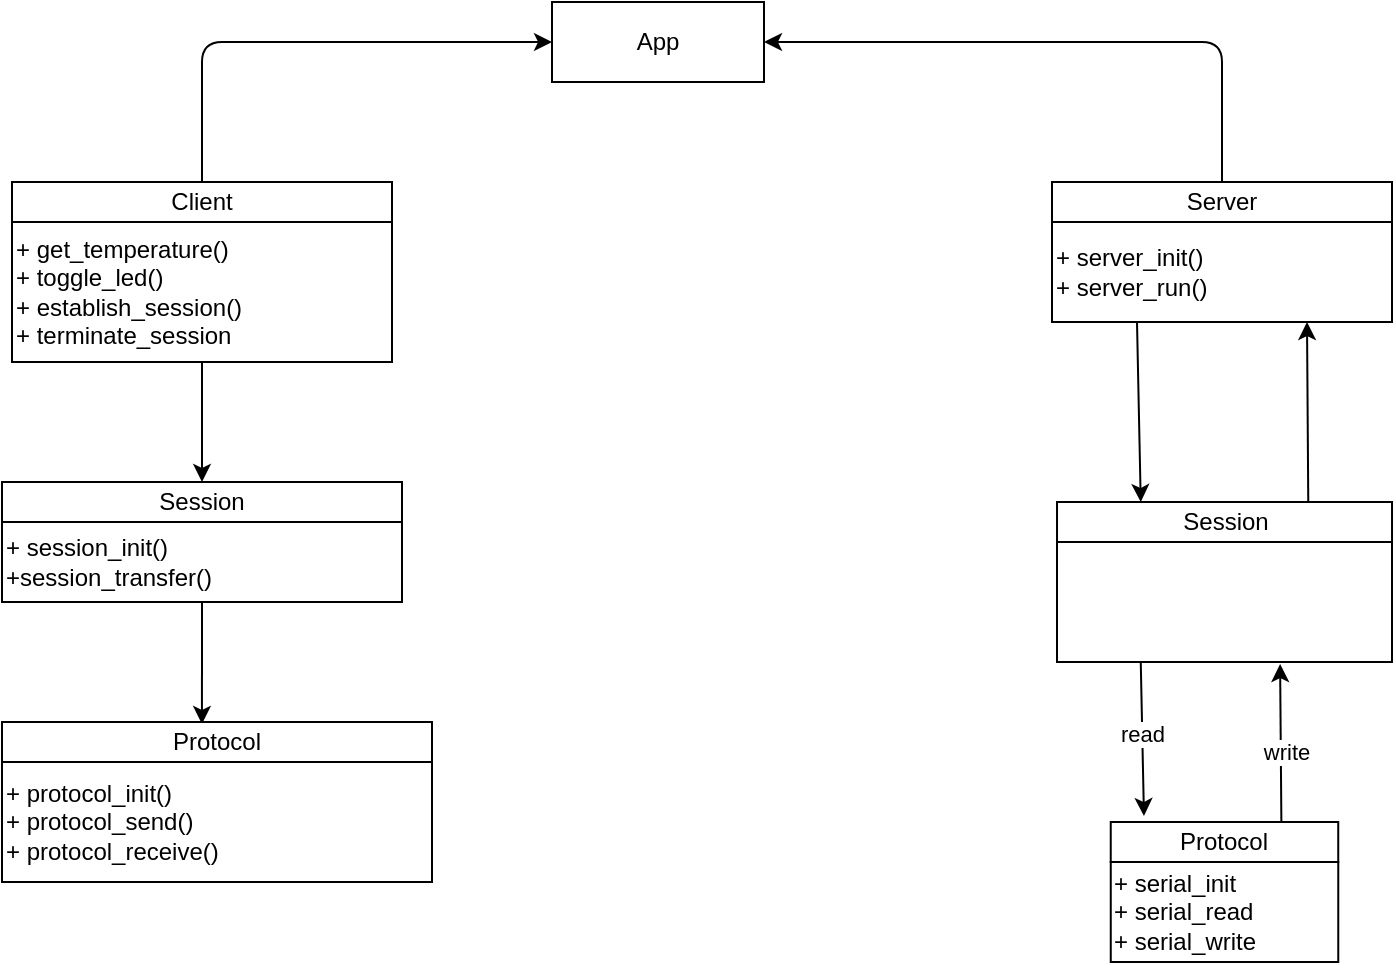 <mxfile>
    <diagram id="7fnBgj7PPnSVGCgMZrqh" name="Page-1">
        <mxGraphModel dx="899" dy="353" grid="1" gridSize="10" guides="1" tooltips="1" connect="1" arrows="1" fold="1" page="1" pageScale="1" pageWidth="827" pageHeight="1169" math="0" shadow="0">
            <root>
                <mxCell id="0"/>
                <mxCell id="1" parent="0"/>
                <mxCell id="34" value="App" style="whiteSpace=wrap;html=1;" parent="1" vertex="1">
                    <mxGeometry x="340" y="200" width="106" height="40" as="geometry"/>
                </mxCell>
                <mxCell id="35" style="edgeStyle=orthogonalEdgeStyle;html=1;exitX=0.5;exitY=0;exitDx=0;exitDy=0;entryX=0;entryY=0.5;entryDx=0;entryDy=0;" parent="1" source="36" target="34" edge="1">
                    <mxGeometry relative="1" as="geometry"/>
                </mxCell>
                <mxCell id="36" value="Client" style="whiteSpace=wrap;html=1;shadow=0;" parent="1" vertex="1">
                    <mxGeometry x="70" y="290" width="190" height="20" as="geometry"/>
                </mxCell>
                <mxCell id="37" style="edgeStyle=orthogonalEdgeStyle;html=1;exitX=0.5;exitY=0;exitDx=0;exitDy=0;entryX=1;entryY=0.5;entryDx=0;entryDy=0;" parent="1" source="38" target="34" edge="1">
                    <mxGeometry relative="1" as="geometry"/>
                </mxCell>
                <mxCell id="38" value="Server" style="whiteSpace=wrap;html=1;" parent="1" vertex="1">
                    <mxGeometry x="590" y="290" width="170" height="20" as="geometry"/>
                </mxCell>
                <mxCell id="43" style="edgeStyle=none;html=1;exitX=0.5;exitY=1;exitDx=0;exitDy=0;fontSize=12;" parent="1" source="39" target="40" edge="1">
                    <mxGeometry relative="1" as="geometry"/>
                </mxCell>
                <mxCell id="39" value="+ get_temperature()&lt;br&gt;+ toggle_led()&lt;br&gt;+ establish_session()&lt;br&gt;+ terminate_session" style="whiteSpace=wrap;html=1;shadow=0;align=left;" parent="1" vertex="1">
                    <mxGeometry x="70" y="310" width="190" height="70" as="geometry"/>
                </mxCell>
                <mxCell id="40" value="Session" style="whiteSpace=wrap;html=1;shadow=0;fontSize=12;" parent="1" vertex="1">
                    <mxGeometry x="65" y="440" width="200" height="20" as="geometry"/>
                </mxCell>
                <mxCell id="46" style="edgeStyle=none;html=1;exitX=0.5;exitY=1;exitDx=0;exitDy=0;entryX=0.465;entryY=0.05;entryDx=0;entryDy=0;entryPerimeter=0;fontSize=12;" parent="1" source="41" target="44" edge="1">
                    <mxGeometry relative="1" as="geometry"/>
                </mxCell>
                <mxCell id="41" value="+ session_init()&lt;br&gt;+session_transfer()" style="whiteSpace=wrap;html=1;shadow=0;fontSize=12;align=left;" parent="1" vertex="1">
                    <mxGeometry x="65" y="460" width="200" height="40" as="geometry"/>
                </mxCell>
                <mxCell id="44" value="Protocol" style="whiteSpace=wrap;html=1;shadow=0;fontSize=12;" parent="1" vertex="1">
                    <mxGeometry x="65" y="560" width="215" height="20" as="geometry"/>
                </mxCell>
                <mxCell id="45" value="+ protocol_init()&lt;br&gt;+ protocol_send()&lt;br&gt;+ protocol_receive()" style="whiteSpace=wrap;html=1;shadow=0;fontSize=12;align=left;" parent="1" vertex="1">
                    <mxGeometry x="65" y="580" width="215" height="60" as="geometry"/>
                </mxCell>
                <mxCell id="65" style="edgeStyle=none;html=1;exitX=0.25;exitY=1;exitDx=0;exitDy=0;entryX=0.25;entryY=0;entryDx=0;entryDy=0;" edge="1" parent="1" source="47" target="48">
                    <mxGeometry relative="1" as="geometry"/>
                </mxCell>
                <mxCell id="47" value="+ server_init()&lt;br&gt;+ server_run()" style="whiteSpace=wrap;html=1;shadow=0;fontSize=12;align=left;" parent="1" vertex="1">
                    <mxGeometry x="590" y="310" width="170" height="50" as="geometry"/>
                </mxCell>
                <mxCell id="67" style="edgeStyle=none;html=1;exitX=0.75;exitY=0;exitDx=0;exitDy=0;entryX=0.75;entryY=1;entryDx=0;entryDy=0;" edge="1" parent="1" source="48" target="47">
                    <mxGeometry relative="1" as="geometry"/>
                </mxCell>
                <mxCell id="48" value="Session" style="whiteSpace=wrap;html=1;" vertex="1" parent="1">
                    <mxGeometry x="592.51" y="450" width="167.5" height="20" as="geometry"/>
                </mxCell>
                <mxCell id="63" style="edgeStyle=none;html=1;exitX=0.25;exitY=1;exitDx=0;exitDy=0;entryX=0.146;entryY=-0.15;entryDx=0;entryDy=0;entryPerimeter=0;" edge="1" parent="1" source="49" target="51">
                    <mxGeometry relative="1" as="geometry"/>
                </mxCell>
                <mxCell id="70" value="read" style="edgeLabel;html=1;align=center;verticalAlign=middle;resizable=0;points=[];" vertex="1" connectable="0" parent="63">
                    <mxGeometry x="-0.078" relative="1" as="geometry">
                        <mxPoint as="offset"/>
                    </mxGeometry>
                </mxCell>
                <mxCell id="49" value="" style="whiteSpace=wrap;html=1;" vertex="1" parent="1">
                    <mxGeometry x="592.5" y="470" width="167.5" height="60" as="geometry"/>
                </mxCell>
                <mxCell id="56" style="edgeStyle=none;html=1;exitX=0.75;exitY=0;exitDx=0;exitDy=0;entryX=0.666;entryY=1.017;entryDx=0;entryDy=0;entryPerimeter=0;" edge="1" parent="1" source="51" target="49">
                    <mxGeometry relative="1" as="geometry"/>
                </mxCell>
                <mxCell id="69" value="write" style="edgeLabel;html=1;align=center;verticalAlign=middle;resizable=0;points=[];" vertex="1" connectable="0" parent="56">
                    <mxGeometry x="-0.101" y="-2" relative="1" as="geometry">
                        <mxPoint as="offset"/>
                    </mxGeometry>
                </mxCell>
                <mxCell id="51" value="Protocol" style="whiteSpace=wrap;html=1;" vertex="1" parent="1">
                    <mxGeometry x="619.37" y="610" width="113.75" height="20" as="geometry"/>
                </mxCell>
                <mxCell id="53" value="+ serial_init&lt;br&gt;+ serial_read&lt;br&gt;+ serial_write" style="whiteSpace=wrap;html=1;align=left;" vertex="1" parent="1">
                    <mxGeometry x="619.38" y="630" width="113.75" height="50" as="geometry"/>
                </mxCell>
            </root>
        </mxGraphModel>
    </diagram>
</mxfile>